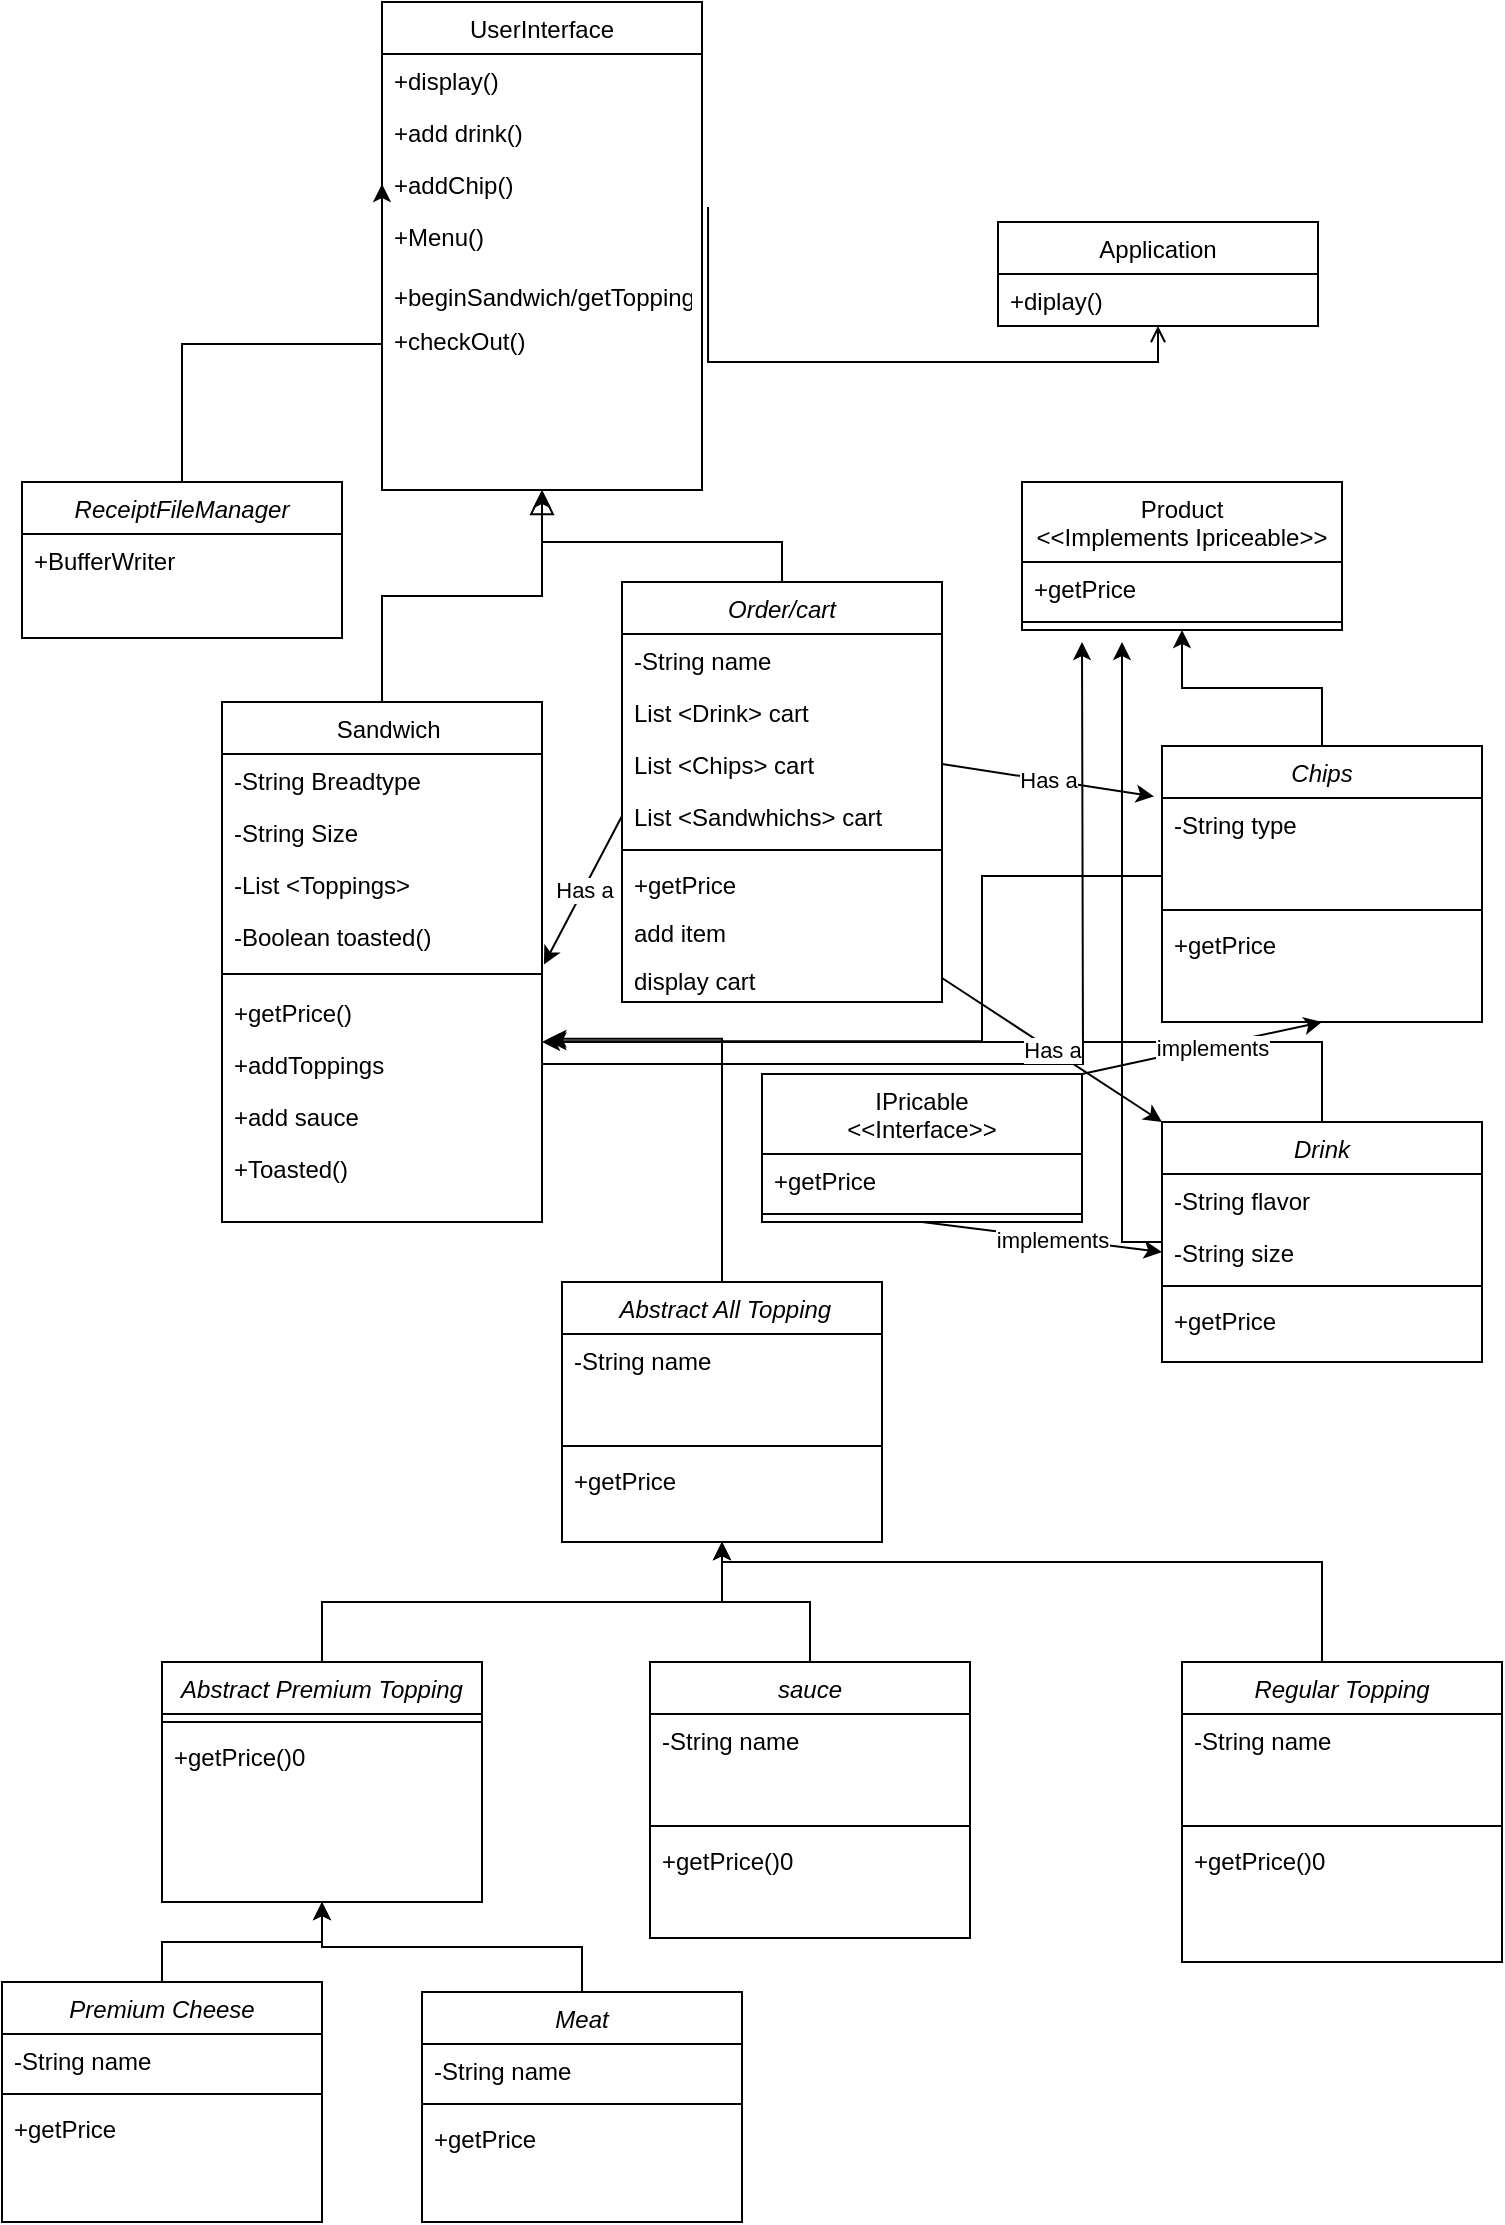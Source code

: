 <mxfile version="24.7.17">
  <diagram id="C5RBs43oDa-KdzZeNtuy" name="Page-1">
    <mxGraphModel dx="1247" dy="524" grid="1" gridSize="10" guides="1" tooltips="1" connect="1" arrows="1" fold="1" page="1" pageScale="1" pageWidth="827" pageHeight="1169" math="0" shadow="0">
      <root>
        <mxCell id="WIyWlLk6GJQsqaUBKTNV-0" />
        <mxCell id="WIyWlLk6GJQsqaUBKTNV-1" parent="WIyWlLk6GJQsqaUBKTNV-0" />
        <mxCell id="zkfFHV4jXpPFQw0GAbJ--6" value="  Sandwich" style="swimlane;fontStyle=0;align=center;verticalAlign=top;childLayout=stackLayout;horizontal=1;startSize=26;horizontalStack=0;resizeParent=1;resizeLast=0;collapsible=1;marginBottom=0;rounded=0;shadow=0;strokeWidth=1;" parent="WIyWlLk6GJQsqaUBKTNV-1" vertex="1">
          <mxGeometry x="120" y="360" width="160" height="260" as="geometry">
            <mxRectangle x="130" y="380" width="160" height="26" as="alternateBounds" />
          </mxGeometry>
        </mxCell>
        <mxCell id="zkfFHV4jXpPFQw0GAbJ--7" value="-String Breadtype&#xa;" style="text;align=left;verticalAlign=top;spacingLeft=4;spacingRight=4;overflow=hidden;rotatable=0;points=[[0,0.5],[1,0.5]];portConstraint=eastwest;" parent="zkfFHV4jXpPFQw0GAbJ--6" vertex="1">
          <mxGeometry y="26" width="160" height="26" as="geometry" />
        </mxCell>
        <mxCell id="zkfFHV4jXpPFQw0GAbJ--8" value="-String Size" style="text;align=left;verticalAlign=top;spacingLeft=4;spacingRight=4;overflow=hidden;rotatable=0;points=[[0,0.5],[1,0.5]];portConstraint=eastwest;rounded=0;shadow=0;html=0;" parent="zkfFHV4jXpPFQw0GAbJ--6" vertex="1">
          <mxGeometry y="52" width="160" height="26" as="geometry" />
        </mxCell>
        <mxCell id="WnvePumeRi0spUDsy9pE-118" value="-List &lt;Toppings&gt;" style="text;align=left;verticalAlign=top;spacingLeft=4;spacingRight=4;overflow=hidden;rotatable=0;points=[[0,0.5],[1,0.5]];portConstraint=eastwest;" parent="zkfFHV4jXpPFQw0GAbJ--6" vertex="1">
          <mxGeometry y="78" width="160" height="26" as="geometry" />
        </mxCell>
        <mxCell id="WnvePumeRi0spUDsy9pE-119" value="-Boolean toasted()" style="text;align=left;verticalAlign=top;spacingLeft=4;spacingRight=4;overflow=hidden;rotatable=0;points=[[0,0.5],[1,0.5]];portConstraint=eastwest;" parent="zkfFHV4jXpPFQw0GAbJ--6" vertex="1">
          <mxGeometry y="104" width="160" height="26" as="geometry" />
        </mxCell>
        <mxCell id="zkfFHV4jXpPFQw0GAbJ--9" value="" style="line;html=1;strokeWidth=1;align=left;verticalAlign=middle;spacingTop=-1;spacingLeft=3;spacingRight=3;rotatable=0;labelPosition=right;points=[];portConstraint=eastwest;" parent="zkfFHV4jXpPFQw0GAbJ--6" vertex="1">
          <mxGeometry y="130" width="160" height="12" as="geometry" />
        </mxCell>
        <mxCell id="WnvePumeRi0spUDsy9pE-21" value="+getPrice()" style="text;align=left;verticalAlign=top;spacingLeft=4;spacingRight=4;overflow=hidden;rotatable=0;points=[[0,0.5],[1,0.5]];portConstraint=eastwest;" parent="zkfFHV4jXpPFQw0GAbJ--6" vertex="1">
          <mxGeometry y="142" width="160" height="26" as="geometry" />
        </mxCell>
        <mxCell id="gB0LFwGG7Khui_sUpHAU-6" style="edgeStyle=orthogonalEdgeStyle;rounded=0;orthogonalLoop=1;jettySize=auto;html=1;" edge="1" parent="zkfFHV4jXpPFQw0GAbJ--6" source="WnvePumeRi0spUDsy9pE-22">
          <mxGeometry relative="1" as="geometry">
            <mxPoint x="430" y="-30" as="targetPoint" />
          </mxGeometry>
        </mxCell>
        <mxCell id="WnvePumeRi0spUDsy9pE-22" value="+addToppings" style="text;align=left;verticalAlign=top;spacingLeft=4;spacingRight=4;overflow=hidden;rotatable=0;points=[[0,0.5],[1,0.5]];portConstraint=eastwest;" parent="zkfFHV4jXpPFQw0GAbJ--6" vertex="1">
          <mxGeometry y="168" width="160" height="26" as="geometry" />
        </mxCell>
        <mxCell id="WnvePumeRi0spUDsy9pE-23" value="+add sauce" style="text;align=left;verticalAlign=top;spacingLeft=4;spacingRight=4;overflow=hidden;rotatable=0;points=[[0,0.5],[1,0.5]];portConstraint=eastwest;" parent="zkfFHV4jXpPFQw0GAbJ--6" vertex="1">
          <mxGeometry y="194" width="160" height="26" as="geometry" />
        </mxCell>
        <mxCell id="zkfFHV4jXpPFQw0GAbJ--11" value="+Toasted() " style="text;align=left;verticalAlign=top;spacingLeft=4;spacingRight=4;overflow=hidden;rotatable=0;points=[[0,0.5],[1,0.5]];portConstraint=eastwest;" parent="zkfFHV4jXpPFQw0GAbJ--6" vertex="1">
          <mxGeometry y="220" width="160" height="26" as="geometry" />
        </mxCell>
        <mxCell id="zkfFHV4jXpPFQw0GAbJ--12" value="" style="endArrow=block;endSize=10;endFill=0;shadow=0;strokeWidth=1;rounded=0;curved=0;edgeStyle=elbowEdgeStyle;elbow=vertical;entryX=0.5;entryY=1;entryDx=0;entryDy=0;" parent="WIyWlLk6GJQsqaUBKTNV-1" source="zkfFHV4jXpPFQw0GAbJ--6" target="WnvePumeRi0spUDsy9pE-9" edge="1">
          <mxGeometry width="160" relative="1" as="geometry">
            <mxPoint x="200" y="203" as="sourcePoint" />
            <mxPoint x="290" y="290" as="targetPoint" />
          </mxGeometry>
        </mxCell>
        <mxCell id="zkfFHV4jXpPFQw0GAbJ--17" value="Application" style="swimlane;fontStyle=0;align=center;verticalAlign=top;childLayout=stackLayout;horizontal=1;startSize=26;horizontalStack=0;resizeParent=1;resizeLast=0;collapsible=1;marginBottom=0;rounded=0;shadow=0;strokeWidth=1;" parent="WIyWlLk6GJQsqaUBKTNV-1" vertex="1">
          <mxGeometry x="508" y="120" width="160" height="52" as="geometry">
            <mxRectangle x="550" y="140" width="160" height="26" as="alternateBounds" />
          </mxGeometry>
        </mxCell>
        <mxCell id="zkfFHV4jXpPFQw0GAbJ--19" value="+diplay()" style="text;align=left;verticalAlign=top;spacingLeft=4;spacingRight=4;overflow=hidden;rotatable=0;points=[[0,0.5],[1,0.5]];portConstraint=eastwest;rounded=0;shadow=0;html=0;" parent="zkfFHV4jXpPFQw0GAbJ--17" vertex="1">
          <mxGeometry y="26" width="160" height="26" as="geometry" />
        </mxCell>
        <mxCell id="zkfFHV4jXpPFQw0GAbJ--26" value="" style="endArrow=open;shadow=0;strokeWidth=1;rounded=0;curved=0;endFill=1;edgeStyle=elbowEdgeStyle;elbow=vertical;exitX=1.019;exitY=0.944;exitDx=0;exitDy=0;exitPerimeter=0;" parent="WIyWlLk6GJQsqaUBKTNV-1" source="WnvePumeRi0spUDsy9pE-12" target="zkfFHV4jXpPFQw0GAbJ--17" edge="1">
          <mxGeometry x="0.5" y="41" relative="1" as="geometry">
            <mxPoint x="370" y="190" as="sourcePoint" />
            <mxPoint x="540" y="192" as="targetPoint" />
            <mxPoint x="-40" y="32" as="offset" />
            <Array as="points">
              <mxPoint x="360" y="190" />
            </Array>
          </mxGeometry>
        </mxCell>
        <mxCell id="WnvePumeRi0spUDsy9pE-9" value="UserInterface" style="swimlane;fontStyle=0;align=center;verticalAlign=top;childLayout=stackLayout;horizontal=1;startSize=26;horizontalStack=0;resizeParent=1;resizeLast=0;collapsible=1;marginBottom=0;rounded=0;shadow=0;strokeWidth=1;" parent="WIyWlLk6GJQsqaUBKTNV-1" vertex="1">
          <mxGeometry x="200" y="10" width="160" height="244" as="geometry">
            <mxRectangle x="550" y="140" width="160" height="26" as="alternateBounds" />
          </mxGeometry>
        </mxCell>
        <mxCell id="WnvePumeRi0spUDsy9pE-10" value="+display()" style="text;align=left;verticalAlign=top;spacingLeft=4;spacingRight=4;overflow=hidden;rotatable=0;points=[[0,0.5],[1,0.5]];portConstraint=eastwest;rounded=0;shadow=0;html=0;" parent="WnvePumeRi0spUDsy9pE-9" vertex="1">
          <mxGeometry y="26" width="160" height="26" as="geometry" />
        </mxCell>
        <mxCell id="WnvePumeRi0spUDsy9pE-11" value="+add drink()" style="text;align=left;verticalAlign=top;spacingLeft=4;spacingRight=4;overflow=hidden;rotatable=0;points=[[0,0.5],[1,0.5]];portConstraint=eastwest;rounded=0;shadow=0;html=0;" parent="WnvePumeRi0spUDsy9pE-9" vertex="1">
          <mxGeometry y="52" width="160" height="26" as="geometry" />
        </mxCell>
        <mxCell id="WnvePumeRi0spUDsy9pE-12" value="+addChip()" style="text;align=left;verticalAlign=top;spacingLeft=4;spacingRight=4;overflow=hidden;rotatable=0;points=[[0,0.5],[1,0.5]];portConstraint=eastwest;rounded=0;shadow=0;html=0;" parent="WnvePumeRi0spUDsy9pE-9" vertex="1">
          <mxGeometry y="78" width="160" height="26" as="geometry" />
        </mxCell>
        <mxCell id="WnvePumeRi0spUDsy9pE-13" value="+Menu()" style="text;align=left;verticalAlign=top;spacingLeft=4;spacingRight=4;overflow=hidden;rotatable=0;points=[[0,0.5],[1,0.5]];portConstraint=eastwest;" parent="WnvePumeRi0spUDsy9pE-9" vertex="1">
          <mxGeometry y="104" width="160" height="30" as="geometry" />
        </mxCell>
        <mxCell id="WnvePumeRi0spUDsy9pE-14" value="+beginSandwich/getToppings" style="text;align=left;verticalAlign=top;spacingLeft=4;spacingRight=4;overflow=hidden;rotatable=0;points=[[0,0.5],[1,0.5]];portConstraint=eastwest;" parent="WnvePumeRi0spUDsy9pE-9" vertex="1">
          <mxGeometry y="134" width="160" height="22" as="geometry" />
        </mxCell>
        <mxCell id="gB0LFwGG7Khui_sUpHAU-9" value="+checkOut()" style="text;align=left;verticalAlign=top;spacingLeft=4;spacingRight=4;overflow=hidden;rotatable=0;points=[[0,0.5],[1,0.5]];portConstraint=eastwest;" vertex="1" parent="WnvePumeRi0spUDsy9pE-9">
          <mxGeometry y="156" width="160" height="22" as="geometry" />
        </mxCell>
        <mxCell id="WnvePumeRi0spUDsy9pE-17" value="IPricable&#xa;&lt;&lt;Interface&gt;&gt;" style="swimlane;fontStyle=0;align=center;verticalAlign=top;childLayout=stackLayout;horizontal=1;startSize=40;horizontalStack=0;resizeParent=1;resizeLast=0;collapsible=1;marginBottom=0;rounded=0;shadow=0;strokeWidth=1;" parent="WIyWlLk6GJQsqaUBKTNV-1" vertex="1">
          <mxGeometry x="390" y="546" width="160" height="74" as="geometry">
            <mxRectangle x="20" y="110" width="160" height="26" as="alternateBounds" />
          </mxGeometry>
        </mxCell>
        <mxCell id="WnvePumeRi0spUDsy9pE-18" value="+getPrice" style="text;align=left;verticalAlign=top;spacingLeft=4;spacingRight=4;overflow=hidden;rotatable=0;points=[[0,0.5],[1,0.5]];portConstraint=eastwest;rounded=0;shadow=0;html=0;" parent="WnvePumeRi0spUDsy9pE-17" vertex="1">
          <mxGeometry y="40" width="160" height="26" as="geometry" />
        </mxCell>
        <mxCell id="WnvePumeRi0spUDsy9pE-19" value="" style="line;html=1;strokeWidth=1;align=left;verticalAlign=middle;spacingTop=-1;spacingLeft=3;spacingRight=3;rotatable=0;labelPosition=right;points=[];portConstraint=eastwest;" parent="WnvePumeRi0spUDsy9pE-17" vertex="1">
          <mxGeometry y="66" width="160" height="8" as="geometry" />
        </mxCell>
        <mxCell id="WnvePumeRi0spUDsy9pE-143" style="edgeStyle=orthogonalEdgeStyle;rounded=0;orthogonalLoop=1;jettySize=auto;html=1;" parent="WIyWlLk6GJQsqaUBKTNV-1" source="WnvePumeRi0spUDsy9pE-62" edge="1">
          <mxGeometry relative="1" as="geometry">
            <mxPoint x="280" y="530" as="targetPoint" />
            <Array as="points">
              <mxPoint x="670" y="530" />
              <mxPoint x="670" y="530" />
            </Array>
          </mxGeometry>
        </mxCell>
        <mxCell id="gB0LFwGG7Khui_sUpHAU-5" style="edgeStyle=orthogonalEdgeStyle;rounded=0;orthogonalLoop=1;jettySize=auto;html=1;" edge="1" parent="WIyWlLk6GJQsqaUBKTNV-1" source="WnvePumeRi0spUDsy9pE-62">
          <mxGeometry relative="1" as="geometry">
            <mxPoint x="570" y="330" as="targetPoint" />
          </mxGeometry>
        </mxCell>
        <mxCell id="WnvePumeRi0spUDsy9pE-62" value="Drink" style="swimlane;fontStyle=2;align=center;verticalAlign=top;childLayout=stackLayout;horizontal=1;startSize=26;horizontalStack=0;resizeParent=1;resizeLast=0;collapsible=1;marginBottom=0;rounded=0;shadow=0;strokeWidth=1;" parent="WIyWlLk6GJQsqaUBKTNV-1" vertex="1">
          <mxGeometry x="590" y="570" width="160" height="120" as="geometry">
            <mxRectangle x="230" y="140" width="160" height="26" as="alternateBounds" />
          </mxGeometry>
        </mxCell>
        <mxCell id="WnvePumeRi0spUDsy9pE-63" value="-String flavor" style="text;align=left;verticalAlign=top;spacingLeft=4;spacingRight=4;overflow=hidden;rotatable=0;points=[[0,0.5],[1,0.5]];portConstraint=eastwest;" parent="WnvePumeRi0spUDsy9pE-62" vertex="1">
          <mxGeometry y="26" width="160" height="26" as="geometry" />
        </mxCell>
        <mxCell id="WnvePumeRi0spUDsy9pE-64" value="-String size" style="text;align=left;verticalAlign=top;spacingLeft=4;spacingRight=4;overflow=hidden;rotatable=0;points=[[0,0.5],[1,0.5]];portConstraint=eastwest;rounded=0;shadow=0;html=0;" parent="WnvePumeRi0spUDsy9pE-62" vertex="1">
          <mxGeometry y="52" width="160" height="26" as="geometry" />
        </mxCell>
        <mxCell id="WnvePumeRi0spUDsy9pE-67" value="" style="line;html=1;strokeWidth=1;align=left;verticalAlign=middle;spacingTop=-1;spacingLeft=3;spacingRight=3;rotatable=0;labelPosition=right;points=[];portConstraint=eastwest;" parent="WnvePumeRi0spUDsy9pE-62" vertex="1">
          <mxGeometry y="78" width="160" height="8" as="geometry" />
        </mxCell>
        <mxCell id="WnvePumeRi0spUDsy9pE-68" value="+getPrice" style="text;align=left;verticalAlign=top;spacingLeft=4;spacingRight=4;overflow=hidden;rotatable=0;points=[[0,0.5],[1,0.5]];portConstraint=eastwest;" parent="WnvePumeRi0spUDsy9pE-62" vertex="1">
          <mxGeometry y="86" width="160" height="26" as="geometry" />
        </mxCell>
        <mxCell id="WnvePumeRi0spUDsy9pE-139" style="edgeStyle=orthogonalEdgeStyle;rounded=0;orthogonalLoop=1;jettySize=auto;html=1;entryX=0.5;entryY=1;entryDx=0;entryDy=0;" parent="WIyWlLk6GJQsqaUBKTNV-1" source="WnvePumeRi0spUDsy9pE-76" target="WnvePumeRi0spUDsy9pE-121" edge="1">
          <mxGeometry relative="1" as="geometry">
            <mxPoint x="680" y="790" as="targetPoint" />
            <Array as="points">
              <mxPoint x="670" y="790" />
              <mxPoint x="370" y="790" />
            </Array>
          </mxGeometry>
        </mxCell>
        <mxCell id="WnvePumeRi0spUDsy9pE-76" value="Regular Topping" style="swimlane;fontStyle=2;align=center;verticalAlign=top;childLayout=stackLayout;horizontal=1;startSize=26;horizontalStack=0;resizeParent=1;resizeLast=0;collapsible=1;marginBottom=0;rounded=0;shadow=0;strokeWidth=1;" parent="WIyWlLk6GJQsqaUBKTNV-1" vertex="1">
          <mxGeometry x="600" y="840" width="160" height="150" as="geometry">
            <mxRectangle x="230" y="140" width="160" height="26" as="alternateBounds" />
          </mxGeometry>
        </mxCell>
        <mxCell id="WnvePumeRi0spUDsy9pE-77" value="-String name" style="text;align=left;verticalAlign=top;spacingLeft=4;spacingRight=4;overflow=hidden;rotatable=0;points=[[0,0.5],[1,0.5]];portConstraint=eastwest;" parent="WnvePumeRi0spUDsy9pE-76" vertex="1">
          <mxGeometry y="26" width="160" height="26" as="geometry" />
        </mxCell>
        <mxCell id="WnvePumeRi0spUDsy9pE-78" value=" " style="text;align=left;verticalAlign=top;spacingLeft=4;spacingRight=4;overflow=hidden;rotatable=0;points=[[0,0.5],[1,0.5]];portConstraint=eastwest;rounded=0;shadow=0;html=0;" parent="WnvePumeRi0spUDsy9pE-76" vertex="1">
          <mxGeometry y="52" width="160" height="26" as="geometry" />
        </mxCell>
        <mxCell id="WnvePumeRi0spUDsy9pE-79" value="" style="line;html=1;strokeWidth=1;align=left;verticalAlign=middle;spacingTop=-1;spacingLeft=3;spacingRight=3;rotatable=0;labelPosition=right;points=[];portConstraint=eastwest;" parent="WnvePumeRi0spUDsy9pE-76" vertex="1">
          <mxGeometry y="78" width="160" height="8" as="geometry" />
        </mxCell>
        <mxCell id="WnvePumeRi0spUDsy9pE-120" value="+getPrice()0" style="text;align=left;verticalAlign=top;spacingLeft=4;spacingRight=4;overflow=hidden;rotatable=0;points=[[0,0.5],[1,0.5]];portConstraint=eastwest;" parent="WnvePumeRi0spUDsy9pE-76" vertex="1">
          <mxGeometry y="86" width="160" height="26" as="geometry" />
        </mxCell>
        <mxCell id="WnvePumeRi0spUDsy9pE-138" style="edgeStyle=orthogonalEdgeStyle;rounded=0;orthogonalLoop=1;jettySize=auto;html=1;entryX=0.5;entryY=1;entryDx=0;entryDy=0;" parent="WIyWlLk6GJQsqaUBKTNV-1" source="WnvePumeRi0spUDsy9pE-86" target="WnvePumeRi0spUDsy9pE-121" edge="1">
          <mxGeometry relative="1" as="geometry" />
        </mxCell>
        <mxCell id="WnvePumeRi0spUDsy9pE-86" value="sauce" style="swimlane;fontStyle=2;align=center;verticalAlign=top;childLayout=stackLayout;horizontal=1;startSize=26;horizontalStack=0;resizeParent=1;resizeLast=0;collapsible=1;marginBottom=0;rounded=0;shadow=0;strokeWidth=1;" parent="WIyWlLk6GJQsqaUBKTNV-1" vertex="1">
          <mxGeometry x="334" y="840" width="160" height="138" as="geometry">
            <mxRectangle x="230" y="140" width="160" height="26" as="alternateBounds" />
          </mxGeometry>
        </mxCell>
        <mxCell id="WnvePumeRi0spUDsy9pE-87" value="-String name" style="text;align=left;verticalAlign=top;spacingLeft=4;spacingRight=4;overflow=hidden;rotatable=0;points=[[0,0.5],[1,0.5]];portConstraint=eastwest;" parent="WnvePumeRi0spUDsy9pE-86" vertex="1">
          <mxGeometry y="26" width="160" height="26" as="geometry" />
        </mxCell>
        <mxCell id="WnvePumeRi0spUDsy9pE-88" value=" " style="text;align=left;verticalAlign=top;spacingLeft=4;spacingRight=4;overflow=hidden;rotatable=0;points=[[0,0.5],[1,0.5]];portConstraint=eastwest;rounded=0;shadow=0;html=0;" parent="WnvePumeRi0spUDsy9pE-86" vertex="1">
          <mxGeometry y="52" width="160" height="26" as="geometry" />
        </mxCell>
        <mxCell id="WnvePumeRi0spUDsy9pE-89" value="" style="line;html=1;strokeWidth=1;align=left;verticalAlign=middle;spacingTop=-1;spacingLeft=3;spacingRight=3;rotatable=0;labelPosition=right;points=[];portConstraint=eastwest;" parent="WnvePumeRi0spUDsy9pE-86" vertex="1">
          <mxGeometry y="78" width="160" height="8" as="geometry" />
        </mxCell>
        <mxCell id="WnvePumeRi0spUDsy9pE-148" value="+getPrice()0" style="text;align=left;verticalAlign=top;spacingLeft=4;spacingRight=4;overflow=hidden;rotatable=0;points=[[0,0.5],[1,0.5]];portConstraint=eastwest;" parent="WnvePumeRi0spUDsy9pE-86" vertex="1">
          <mxGeometry y="86" width="160" height="26" as="geometry" />
        </mxCell>
        <mxCell id="gB0LFwGG7Khui_sUpHAU-4" style="edgeStyle=orthogonalEdgeStyle;rounded=0;orthogonalLoop=1;jettySize=auto;html=1;entryX=0.5;entryY=1;entryDx=0;entryDy=0;" edge="1" parent="WIyWlLk6GJQsqaUBKTNV-1" source="WnvePumeRi0spUDsy9pE-91" target="gB0LFwGG7Khui_sUpHAU-0">
          <mxGeometry relative="1" as="geometry" />
        </mxCell>
        <mxCell id="WnvePumeRi0spUDsy9pE-91" value="Chips" style="swimlane;fontStyle=2;align=center;verticalAlign=top;childLayout=stackLayout;horizontal=1;startSize=26;horizontalStack=0;resizeParent=1;resizeLast=0;collapsible=1;marginBottom=0;rounded=0;shadow=0;strokeWidth=1;" parent="WIyWlLk6GJQsqaUBKTNV-1" vertex="1">
          <mxGeometry x="590" y="382" width="160" height="138" as="geometry">
            <mxRectangle x="230" y="140" width="160" height="26" as="alternateBounds" />
          </mxGeometry>
        </mxCell>
        <mxCell id="WnvePumeRi0spUDsy9pE-92" value="-String type" style="text;align=left;verticalAlign=top;spacingLeft=4;spacingRight=4;overflow=hidden;rotatable=0;points=[[0,0.5],[1,0.5]];portConstraint=eastwest;" parent="WnvePumeRi0spUDsy9pE-91" vertex="1">
          <mxGeometry y="26" width="160" height="26" as="geometry" />
        </mxCell>
        <mxCell id="WnvePumeRi0spUDsy9pE-93" value=" " style="text;align=left;verticalAlign=top;spacingLeft=4;spacingRight=4;overflow=hidden;rotatable=0;points=[[0,0.5],[1,0.5]];portConstraint=eastwest;rounded=0;shadow=0;html=0;" parent="WnvePumeRi0spUDsy9pE-91" vertex="1">
          <mxGeometry y="52" width="160" height="26" as="geometry" />
        </mxCell>
        <mxCell id="WnvePumeRi0spUDsy9pE-94" value="" style="line;html=1;strokeWidth=1;align=left;verticalAlign=middle;spacingTop=-1;spacingLeft=3;spacingRight=3;rotatable=0;labelPosition=right;points=[];portConstraint=eastwest;" parent="WnvePumeRi0spUDsy9pE-91" vertex="1">
          <mxGeometry y="78" width="160" height="8" as="geometry" />
        </mxCell>
        <mxCell id="WnvePumeRi0spUDsy9pE-95" value="+getPrice" style="text;align=left;verticalAlign=top;spacingLeft=4;spacingRight=4;overflow=hidden;rotatable=0;points=[[0,0.5],[1,0.5]];portConstraint=eastwest;" parent="WnvePumeRi0spUDsy9pE-91" vertex="1">
          <mxGeometry y="86" width="160" height="24" as="geometry" />
        </mxCell>
        <mxCell id="WnvePumeRi0spUDsy9pE-150" style="edgeStyle=orthogonalEdgeStyle;rounded=0;orthogonalLoop=1;jettySize=auto;html=1;entryX=0.5;entryY=1;entryDx=0;entryDy=0;" parent="WIyWlLk6GJQsqaUBKTNV-1" source="WnvePumeRi0spUDsy9pE-96" target="WnvePumeRi0spUDsy9pE-9" edge="1">
          <mxGeometry relative="1" as="geometry">
            <mxPoint x="280" y="280" as="targetPoint" />
            <Array as="points">
              <mxPoint x="400" y="280" />
              <mxPoint x="280" y="280" />
            </Array>
          </mxGeometry>
        </mxCell>
        <mxCell id="WnvePumeRi0spUDsy9pE-96" value="Order/cart" style="swimlane;fontStyle=2;align=center;verticalAlign=top;childLayout=stackLayout;horizontal=1;startSize=26;horizontalStack=0;resizeParent=1;resizeLast=0;collapsible=1;marginBottom=0;rounded=0;shadow=0;strokeWidth=1;" parent="WIyWlLk6GJQsqaUBKTNV-1" vertex="1">
          <mxGeometry x="320" y="300" width="160" height="210" as="geometry">
            <mxRectangle x="230" y="140" width="160" height="26" as="alternateBounds" />
          </mxGeometry>
        </mxCell>
        <mxCell id="WnvePumeRi0spUDsy9pE-97" value="-String name" style="text;align=left;verticalAlign=top;spacingLeft=4;spacingRight=4;overflow=hidden;rotatable=0;points=[[0,0.5],[1,0.5]];portConstraint=eastwest;" parent="WnvePumeRi0spUDsy9pE-96" vertex="1">
          <mxGeometry y="26" width="160" height="26" as="geometry" />
        </mxCell>
        <mxCell id="WnvePumeRi0spUDsy9pE-98" value="List &lt;Drink&gt; cart" style="text;align=left;verticalAlign=top;spacingLeft=4;spacingRight=4;overflow=hidden;rotatable=0;points=[[0,0.5],[1,0.5]];portConstraint=eastwest;rounded=0;shadow=0;html=0;" parent="WnvePumeRi0spUDsy9pE-96" vertex="1">
          <mxGeometry y="52" width="160" height="26" as="geometry" />
        </mxCell>
        <mxCell id="WnvePumeRi0spUDsy9pE-152" value="List &lt;Chips&gt; cart" style="text;align=left;verticalAlign=top;spacingLeft=4;spacingRight=4;overflow=hidden;rotatable=0;points=[[0,0.5],[1,0.5]];portConstraint=eastwest;rounded=0;shadow=0;html=0;" parent="WnvePumeRi0spUDsy9pE-96" vertex="1">
          <mxGeometry y="78" width="160" height="26" as="geometry" />
        </mxCell>
        <mxCell id="WnvePumeRi0spUDsy9pE-153" value="List &lt;Sandwhichs&gt; cart" style="text;align=left;verticalAlign=top;spacingLeft=4;spacingRight=4;overflow=hidden;rotatable=0;points=[[0,0.5],[1,0.5]];portConstraint=eastwest;rounded=0;shadow=0;html=0;" parent="WnvePumeRi0spUDsy9pE-96" vertex="1">
          <mxGeometry y="104" width="160" height="26" as="geometry" />
        </mxCell>
        <mxCell id="WnvePumeRi0spUDsy9pE-99" value="" style="line;html=1;strokeWidth=1;align=left;verticalAlign=middle;spacingTop=-1;spacingLeft=3;spacingRight=3;rotatable=0;labelPosition=right;points=[];portConstraint=eastwest;" parent="WnvePumeRi0spUDsy9pE-96" vertex="1">
          <mxGeometry y="130" width="160" height="8" as="geometry" />
        </mxCell>
        <mxCell id="WnvePumeRi0spUDsy9pE-100" value="+getPrice" style="text;align=left;verticalAlign=top;spacingLeft=4;spacingRight=4;overflow=hidden;rotatable=0;points=[[0,0.5],[1,0.5]];portConstraint=eastwest;" parent="WnvePumeRi0spUDsy9pE-96" vertex="1">
          <mxGeometry y="138" width="160" height="24" as="geometry" />
        </mxCell>
        <mxCell id="WnvePumeRi0spUDsy9pE-101" value="add item&#xa;" style="text;align=left;verticalAlign=top;spacingLeft=4;spacingRight=4;overflow=hidden;rotatable=0;points=[[0,0.5],[1,0.5]];portConstraint=eastwest;" parent="WnvePumeRi0spUDsy9pE-96" vertex="1">
          <mxGeometry y="162" width="160" height="24" as="geometry" />
        </mxCell>
        <mxCell id="WnvePumeRi0spUDsy9pE-102" value="display cart&#xa;" style="text;align=left;verticalAlign=top;spacingLeft=4;spacingRight=4;overflow=hidden;rotatable=0;points=[[0,0.5],[1,0.5]];portConstraint=eastwest;" parent="WnvePumeRi0spUDsy9pE-96" vertex="1">
          <mxGeometry y="186" width="160" height="24" as="geometry" />
        </mxCell>
        <mxCell id="WnvePumeRi0spUDsy9pE-149" style="edgeStyle=orthogonalEdgeStyle;rounded=0;orthogonalLoop=1;jettySize=auto;html=1;entryX=0;entryY=0.5;entryDx=0;entryDy=0;" parent="WIyWlLk6GJQsqaUBKTNV-1" source="WnvePumeRi0spUDsy9pE-113" target="WnvePumeRi0spUDsy9pE-12" edge="1">
          <mxGeometry relative="1" as="geometry">
            <mxPoint x="100" y="190" as="targetPoint" />
            <Array as="points">
              <mxPoint x="100" y="181" />
            </Array>
          </mxGeometry>
        </mxCell>
        <mxCell id="WnvePumeRi0spUDsy9pE-113" value="ReceiptFileManager" style="swimlane;fontStyle=2;align=center;verticalAlign=top;childLayout=stackLayout;horizontal=1;startSize=26;horizontalStack=0;resizeParent=1;resizeLast=0;collapsible=1;marginBottom=0;rounded=0;shadow=0;strokeWidth=1;" parent="WIyWlLk6GJQsqaUBKTNV-1" vertex="1">
          <mxGeometry x="20" y="250" width="160" height="78" as="geometry">
            <mxRectangle x="230" y="140" width="160" height="26" as="alternateBounds" />
          </mxGeometry>
        </mxCell>
        <mxCell id="WnvePumeRi0spUDsy9pE-114" value="+BufferWriter" style="text;align=left;verticalAlign=top;spacingLeft=4;spacingRight=4;overflow=hidden;rotatable=0;points=[[0,0.5],[1,0.5]];portConstraint=eastwest;" parent="WnvePumeRi0spUDsy9pE-113" vertex="1">
          <mxGeometry y="26" width="160" height="26" as="geometry" />
        </mxCell>
        <mxCell id="WnvePumeRi0spUDsy9pE-115" value=" " style="text;align=left;verticalAlign=top;spacingLeft=4;spacingRight=4;overflow=hidden;rotatable=0;points=[[0,0.5],[1,0.5]];portConstraint=eastwest;rounded=0;shadow=0;html=0;" parent="WnvePumeRi0spUDsy9pE-113" vertex="1">
          <mxGeometry y="52" width="160" height="26" as="geometry" />
        </mxCell>
        <mxCell id="WnvePumeRi0spUDsy9pE-147" style="edgeStyle=orthogonalEdgeStyle;rounded=0;orthogonalLoop=1;jettySize=auto;html=1;entryX=1.02;entryY=0.015;entryDx=0;entryDy=0;entryPerimeter=0;" parent="WIyWlLk6GJQsqaUBKTNV-1" source="WnvePumeRi0spUDsy9pE-121" target="WnvePumeRi0spUDsy9pE-22" edge="1">
          <mxGeometry relative="1" as="geometry">
            <mxPoint x="370" y="530" as="targetPoint" />
            <Array as="points">
              <mxPoint x="370" y="528" />
            </Array>
          </mxGeometry>
        </mxCell>
        <mxCell id="WnvePumeRi0spUDsy9pE-121" value=" Abstract All Topping" style="swimlane;fontStyle=2;align=center;verticalAlign=top;childLayout=stackLayout;horizontal=1;startSize=26;horizontalStack=0;resizeParent=1;resizeLast=0;collapsible=1;marginBottom=0;rounded=0;shadow=0;strokeWidth=1;" parent="WIyWlLk6GJQsqaUBKTNV-1" vertex="1">
          <mxGeometry x="290" y="650" width="160" height="130" as="geometry">
            <mxRectangle x="230" y="140" width="160" height="26" as="alternateBounds" />
          </mxGeometry>
        </mxCell>
        <mxCell id="WnvePumeRi0spUDsy9pE-122" value="-String name" style="text;align=left;verticalAlign=top;spacingLeft=4;spacingRight=4;overflow=hidden;rotatable=0;points=[[0,0.5],[1,0.5]];portConstraint=eastwest;" parent="WnvePumeRi0spUDsy9pE-121" vertex="1">
          <mxGeometry y="26" width="160" height="26" as="geometry" />
        </mxCell>
        <mxCell id="WnvePumeRi0spUDsy9pE-123" value=" " style="text;align=left;verticalAlign=top;spacingLeft=4;spacingRight=4;overflow=hidden;rotatable=0;points=[[0,0.5],[1,0.5]];portConstraint=eastwest;rounded=0;shadow=0;html=0;" parent="WnvePumeRi0spUDsy9pE-121" vertex="1">
          <mxGeometry y="52" width="160" height="26" as="geometry" />
        </mxCell>
        <mxCell id="WnvePumeRi0spUDsy9pE-124" value="" style="line;html=1;strokeWidth=1;align=left;verticalAlign=middle;spacingTop=-1;spacingLeft=3;spacingRight=3;rotatable=0;labelPosition=right;points=[];portConstraint=eastwest;" parent="WnvePumeRi0spUDsy9pE-121" vertex="1">
          <mxGeometry y="78" width="160" height="8" as="geometry" />
        </mxCell>
        <mxCell id="WnvePumeRi0spUDsy9pE-125" value="+getPrice" style="text;align=left;verticalAlign=top;spacingLeft=4;spacingRight=4;overflow=hidden;rotatable=0;points=[[0,0.5],[1,0.5]];portConstraint=eastwest;" parent="WnvePumeRi0spUDsy9pE-121" vertex="1">
          <mxGeometry y="86" width="160" height="26" as="geometry" />
        </mxCell>
        <mxCell id="WnvePumeRi0spUDsy9pE-141" style="edgeStyle=orthogonalEdgeStyle;rounded=0;orthogonalLoop=1;jettySize=auto;html=1;entryX=0.5;entryY=1;entryDx=0;entryDy=0;" parent="WIyWlLk6GJQsqaUBKTNV-1" source="WnvePumeRi0spUDsy9pE-126" target="zkfFHV4jXpPFQw0GAbJ--0" edge="1">
          <mxGeometry relative="1" as="geometry" />
        </mxCell>
        <mxCell id="WnvePumeRi0spUDsy9pE-126" value="Premium Cheese" style="swimlane;fontStyle=2;align=center;verticalAlign=top;childLayout=stackLayout;horizontal=1;startSize=26;horizontalStack=0;resizeParent=1;resizeLast=0;collapsible=1;marginBottom=0;rounded=0;shadow=0;strokeWidth=1;" parent="WIyWlLk6GJQsqaUBKTNV-1" vertex="1">
          <mxGeometry x="10" y="1000" width="160" height="120" as="geometry">
            <mxRectangle x="230" y="140" width="160" height="26" as="alternateBounds" />
          </mxGeometry>
        </mxCell>
        <mxCell id="WnvePumeRi0spUDsy9pE-127" value="-String name" style="text;align=left;verticalAlign=top;spacingLeft=4;spacingRight=4;overflow=hidden;rotatable=0;points=[[0,0.5],[1,0.5]];portConstraint=eastwest;" parent="WnvePumeRi0spUDsy9pE-126" vertex="1">
          <mxGeometry y="26" width="160" height="26" as="geometry" />
        </mxCell>
        <mxCell id="WnvePumeRi0spUDsy9pE-129" value="" style="line;html=1;strokeWidth=1;align=left;verticalAlign=middle;spacingTop=-1;spacingLeft=3;spacingRight=3;rotatable=0;labelPosition=right;points=[];portConstraint=eastwest;" parent="WnvePumeRi0spUDsy9pE-126" vertex="1">
          <mxGeometry y="52" width="160" height="8" as="geometry" />
        </mxCell>
        <mxCell id="WnvePumeRi0spUDsy9pE-130" value="+getPrice" style="text;align=left;verticalAlign=top;spacingLeft=4;spacingRight=4;overflow=hidden;rotatable=0;points=[[0,0.5],[1,0.5]];portConstraint=eastwest;" parent="WnvePumeRi0spUDsy9pE-126" vertex="1">
          <mxGeometry y="60" width="160" height="26" as="geometry" />
        </mxCell>
        <mxCell id="WnvePumeRi0spUDsy9pE-140" style="edgeStyle=orthogonalEdgeStyle;rounded=0;orthogonalLoop=1;jettySize=auto;html=1;entryX=0.5;entryY=1;entryDx=0;entryDy=0;" parent="WIyWlLk6GJQsqaUBKTNV-1" source="WnvePumeRi0spUDsy9pE-131" target="zkfFHV4jXpPFQw0GAbJ--0" edge="1">
          <mxGeometry relative="1" as="geometry" />
        </mxCell>
        <mxCell id="WnvePumeRi0spUDsy9pE-131" value="Meat" style="swimlane;fontStyle=2;align=center;verticalAlign=top;childLayout=stackLayout;horizontal=1;startSize=26;horizontalStack=0;resizeParent=1;resizeLast=0;collapsible=1;marginBottom=0;rounded=0;shadow=0;strokeWidth=1;" parent="WIyWlLk6GJQsqaUBKTNV-1" vertex="1">
          <mxGeometry x="220" y="1005" width="160" height="115" as="geometry">
            <mxRectangle x="230" y="140" width="160" height="26" as="alternateBounds" />
          </mxGeometry>
        </mxCell>
        <mxCell id="WnvePumeRi0spUDsy9pE-132" value="-String name" style="text;align=left;verticalAlign=top;spacingLeft=4;spacingRight=4;overflow=hidden;rotatable=0;points=[[0,0.5],[1,0.5]];portConstraint=eastwest;" parent="WnvePumeRi0spUDsy9pE-131" vertex="1">
          <mxGeometry y="26" width="160" height="26" as="geometry" />
        </mxCell>
        <mxCell id="WnvePumeRi0spUDsy9pE-134" value="" style="line;html=1;strokeWidth=1;align=left;verticalAlign=middle;spacingTop=-1;spacingLeft=3;spacingRight=3;rotatable=0;labelPosition=right;points=[];portConstraint=eastwest;" parent="WnvePumeRi0spUDsy9pE-131" vertex="1">
          <mxGeometry y="52" width="160" height="8" as="geometry" />
        </mxCell>
        <mxCell id="WnvePumeRi0spUDsy9pE-135" value="+getPrice" style="text;align=left;verticalAlign=top;spacingLeft=4;spacingRight=4;overflow=hidden;rotatable=0;points=[[0,0.5],[1,0.5]];portConstraint=eastwest;" parent="WnvePumeRi0spUDsy9pE-131" vertex="1">
          <mxGeometry y="60" width="160" height="26" as="geometry" />
        </mxCell>
        <mxCell id="WnvePumeRi0spUDsy9pE-137" style="edgeStyle=orthogonalEdgeStyle;rounded=0;orthogonalLoop=1;jettySize=auto;html=1;exitX=0.5;exitY=0;exitDx=0;exitDy=0;entryX=0.5;entryY=1;entryDx=0;entryDy=0;" parent="WIyWlLk6GJQsqaUBKTNV-1" source="zkfFHV4jXpPFQw0GAbJ--0" target="WnvePumeRi0spUDsy9pE-121" edge="1">
          <mxGeometry relative="1" as="geometry" />
        </mxCell>
        <mxCell id="zkfFHV4jXpPFQw0GAbJ--0" value="Abstract Premium Topping" style="swimlane;fontStyle=2;align=center;verticalAlign=top;childLayout=stackLayout;horizontal=1;startSize=26;horizontalStack=0;resizeParent=1;resizeLast=0;collapsible=1;marginBottom=0;rounded=0;shadow=0;strokeWidth=1;" parent="WIyWlLk6GJQsqaUBKTNV-1" vertex="1">
          <mxGeometry x="90" y="840" width="160" height="120" as="geometry">
            <mxRectangle x="230" y="140" width="160" height="26" as="alternateBounds" />
          </mxGeometry>
        </mxCell>
        <mxCell id="zkfFHV4jXpPFQw0GAbJ--4" value="" style="line;html=1;strokeWidth=1;align=left;verticalAlign=middle;spacingTop=-1;spacingLeft=3;spacingRight=3;rotatable=0;labelPosition=right;points=[];portConstraint=eastwest;" parent="zkfFHV4jXpPFQw0GAbJ--0" vertex="1">
          <mxGeometry y="26" width="160" height="8" as="geometry" />
        </mxCell>
        <mxCell id="zkfFHV4jXpPFQw0GAbJ--5" value="+getPrice()0" style="text;align=left;verticalAlign=top;spacingLeft=4;spacingRight=4;overflow=hidden;rotatable=0;points=[[0,0.5],[1,0.5]];portConstraint=eastwest;" parent="zkfFHV4jXpPFQw0GAbJ--0" vertex="1">
          <mxGeometry y="34" width="160" height="26" as="geometry" />
        </mxCell>
        <mxCell id="WnvePumeRi0spUDsy9pE-145" style="edgeStyle=orthogonalEdgeStyle;rounded=0;orthogonalLoop=1;jettySize=auto;html=1;entryX=1.02;entryY=0.062;entryDx=0;entryDy=0;entryPerimeter=0;" parent="WIyWlLk6GJQsqaUBKTNV-1" source="WnvePumeRi0spUDsy9pE-93" target="WnvePumeRi0spUDsy9pE-22" edge="1">
          <mxGeometry relative="1" as="geometry">
            <mxPoint x="500" y="540" as="targetPoint" />
            <Array as="points">
              <mxPoint x="500" y="447" />
              <mxPoint x="500" y="530" />
            </Array>
          </mxGeometry>
        </mxCell>
        <mxCell id="WnvePumeRi0spUDsy9pE-169" value="" style="endArrow=classic;html=1;rounded=0;entryX=0;entryY=0.5;entryDx=0;entryDy=0;exitX=0.5;exitY=1;exitDx=0;exitDy=0;" parent="WIyWlLk6GJQsqaUBKTNV-1" source="WnvePumeRi0spUDsy9pE-17" target="WnvePumeRi0spUDsy9pE-64" edge="1">
          <mxGeometry relative="1" as="geometry">
            <mxPoint x="508" y="700" as="sourcePoint" />
            <mxPoint x="706" y="780" as="targetPoint" />
          </mxGeometry>
        </mxCell>
        <mxCell id="WnvePumeRi0spUDsy9pE-170" value="Label" style="edgeLabel;resizable=0;html=1;;align=center;verticalAlign=middle;" parent="WnvePumeRi0spUDsy9pE-169" connectable="0" vertex="1">
          <mxGeometry relative="1" as="geometry" />
        </mxCell>
        <mxCell id="WnvePumeRi0spUDsy9pE-171" value="implements" style="edgeLabel;html=1;align=center;verticalAlign=middle;resizable=0;points=[];" parent="WnvePumeRi0spUDsy9pE-169" vertex="1" connectable="0">
          <mxGeometry x="0.06" y="-1" relative="1" as="geometry">
            <mxPoint x="1" as="offset" />
          </mxGeometry>
        </mxCell>
        <mxCell id="WnvePumeRi0spUDsy9pE-172" value="" style="endArrow=classic;html=1;rounded=0;exitX=1;exitY=0;exitDx=0;exitDy=0;entryX=0.5;entryY=1;entryDx=0;entryDy=0;" parent="WIyWlLk6GJQsqaUBKTNV-1" source="WnvePumeRi0spUDsy9pE-17" target="WnvePumeRi0spUDsy9pE-91" edge="1">
          <mxGeometry relative="1" as="geometry">
            <mxPoint x="698" y="810" as="sourcePoint" />
            <mxPoint x="798" y="810" as="targetPoint" />
          </mxGeometry>
        </mxCell>
        <mxCell id="WnvePumeRi0spUDsy9pE-173" value="Label" style="edgeLabel;resizable=0;html=1;;align=center;verticalAlign=middle;" parent="WnvePumeRi0spUDsy9pE-172" connectable="0" vertex="1">
          <mxGeometry relative="1" as="geometry" />
        </mxCell>
        <mxCell id="WnvePumeRi0spUDsy9pE-174" value="implements" style="edgeLabel;html=1;align=center;verticalAlign=middle;resizable=0;points=[];" parent="WnvePumeRi0spUDsy9pE-172" vertex="1" connectable="0">
          <mxGeometry x="0.06" y="-1" relative="1" as="geometry">
            <mxPoint x="1" as="offset" />
          </mxGeometry>
        </mxCell>
        <mxCell id="WnvePumeRi0spUDsy9pE-175" value="" style="endArrow=classic;html=1;rounded=0;entryX=-0.025;entryY=-0.029;entryDx=0;entryDy=0;entryPerimeter=0;exitX=1;exitY=0.5;exitDx=0;exitDy=0;" parent="WIyWlLk6GJQsqaUBKTNV-1" source="WnvePumeRi0spUDsy9pE-152" target="WnvePumeRi0spUDsy9pE-92" edge="1">
          <mxGeometry relative="1" as="geometry">
            <mxPoint x="494" y="320" as="sourcePoint" />
            <mxPoint x="594" y="320" as="targetPoint" />
          </mxGeometry>
        </mxCell>
        <mxCell id="WnvePumeRi0spUDsy9pE-176" value="Has a" style="edgeLabel;resizable=0;html=1;;align=center;verticalAlign=middle;" parent="WnvePumeRi0spUDsy9pE-175" connectable="0" vertex="1">
          <mxGeometry relative="1" as="geometry" />
        </mxCell>
        <mxCell id="WnvePumeRi0spUDsy9pE-178" value="" style="endArrow=classic;html=1;rounded=0;exitX=1;exitY=0.5;exitDx=0;exitDy=0;entryX=0;entryY=0;entryDx=0;entryDy=0;" parent="WIyWlLk6GJQsqaUBKTNV-1" source="WnvePumeRi0spUDsy9pE-102" target="WnvePumeRi0spUDsy9pE-62" edge="1">
          <mxGeometry relative="1" as="geometry">
            <mxPoint x="718" y="830" as="sourcePoint" />
            <mxPoint x="818" y="830" as="targetPoint" />
          </mxGeometry>
        </mxCell>
        <mxCell id="WnvePumeRi0spUDsy9pE-179" value="Has a" style="edgeLabel;resizable=0;html=1;;align=center;verticalAlign=middle;" parent="WnvePumeRi0spUDsy9pE-178" connectable="0" vertex="1">
          <mxGeometry relative="1" as="geometry" />
        </mxCell>
        <mxCell id="WnvePumeRi0spUDsy9pE-180" value="" style="endArrow=classic;html=1;rounded=0;exitX=0;exitY=0.5;exitDx=0;exitDy=0;entryX=1.006;entryY=1.048;entryDx=0;entryDy=0;entryPerimeter=0;" parent="WIyWlLk6GJQsqaUBKTNV-1" source="WnvePumeRi0spUDsy9pE-153" target="WnvePumeRi0spUDsy9pE-119" edge="1">
          <mxGeometry relative="1" as="geometry">
            <mxPoint x="80" y="730" as="sourcePoint" />
            <mxPoint x="180" y="730" as="targetPoint" />
          </mxGeometry>
        </mxCell>
        <mxCell id="WnvePumeRi0spUDsy9pE-181" value="Has a" style="edgeLabel;resizable=0;html=1;;align=center;verticalAlign=middle;" parent="WnvePumeRi0spUDsy9pE-180" connectable="0" vertex="1">
          <mxGeometry relative="1" as="geometry" />
        </mxCell>
        <mxCell id="gB0LFwGG7Khui_sUpHAU-0" value="Product&#xa;&lt;&lt;Implements Ipriceable&gt;&gt;" style="swimlane;fontStyle=0;align=center;verticalAlign=top;childLayout=stackLayout;horizontal=1;startSize=40;horizontalStack=0;resizeParent=1;resizeLast=0;collapsible=1;marginBottom=0;rounded=0;shadow=0;strokeWidth=1;" vertex="1" parent="WIyWlLk6GJQsqaUBKTNV-1">
          <mxGeometry x="520" y="250" width="160" height="74" as="geometry">
            <mxRectangle x="20" y="110" width="160" height="26" as="alternateBounds" />
          </mxGeometry>
        </mxCell>
        <mxCell id="gB0LFwGG7Khui_sUpHAU-1" value="+getPrice" style="text;align=left;verticalAlign=top;spacingLeft=4;spacingRight=4;overflow=hidden;rotatable=0;points=[[0,0.5],[1,0.5]];portConstraint=eastwest;rounded=0;shadow=0;html=0;" vertex="1" parent="gB0LFwGG7Khui_sUpHAU-0">
          <mxGeometry y="40" width="160" height="26" as="geometry" />
        </mxCell>
        <mxCell id="gB0LFwGG7Khui_sUpHAU-2" value="" style="line;html=1;strokeWidth=1;align=left;verticalAlign=middle;spacingTop=-1;spacingLeft=3;spacingRight=3;rotatable=0;labelPosition=right;points=[];portConstraint=eastwest;" vertex="1" parent="gB0LFwGG7Khui_sUpHAU-0">
          <mxGeometry y="66" width="160" height="8" as="geometry" />
        </mxCell>
      </root>
    </mxGraphModel>
  </diagram>
</mxfile>
